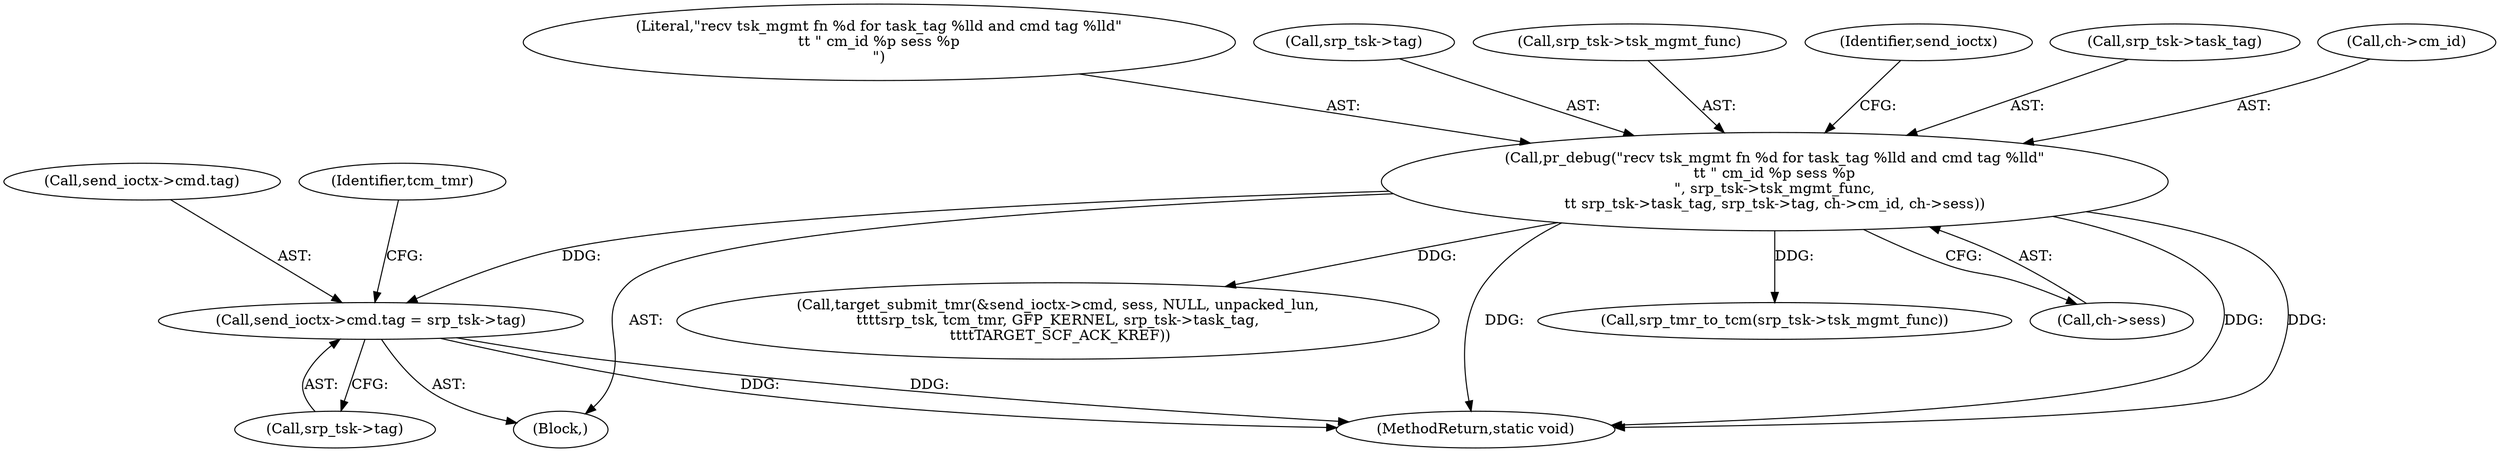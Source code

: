 digraph "0_linux_51093254bf879bc9ce96590400a87897c7498463@API" {
"1000153" [label="(Call,send_ioctx->cmd.tag = srp_tsk->tag)"];
"1000133" [label="(Call,pr_debug(\"recv tsk_mgmt fn %d for task_tag %lld and cmd tag %lld\"\n\t\t \" cm_id %p sess %p\n\", srp_tsk->tsk_mgmt_func,\n\t\t srp_tsk->task_tag, srp_tsk->tag, ch->cm_id, ch->sess))"];
"1000154" [label="(Call,send_ioctx->cmd.tag)"];
"1000183" [label="(Call,target_submit_tmr(&send_ioctx->cmd, sess, NULL, unpacked_lun,\n\t\t\t\tsrp_tsk, tcm_tmr, GFP_KERNEL, srp_tsk->task_tag,\n \t\t\t\tTARGET_SCF_ACK_KREF))"];
"1000153" [label="(Call,send_ioctx->cmd.tag = srp_tsk->tag)"];
"1000133" [label="(Call,pr_debug(\"recv tsk_mgmt fn %d for task_tag %lld and cmd tag %lld\"\n\t\t \" cm_id %p sess %p\n\", srp_tsk->tsk_mgmt_func,\n\t\t srp_tsk->task_tag, srp_tsk->tag, ch->cm_id, ch->sess))"];
"1000134" [label="(Literal,\"recv tsk_mgmt fn %d for task_tag %lld and cmd tag %lld\"\n\t\t \" cm_id %p sess %p\n\")"];
"1000141" [label="(Call,srp_tsk->tag)"];
"1000159" [label="(Call,srp_tsk->tag)"];
"1000105" [label="(Block,)"];
"1000135" [label="(Call,srp_tsk->tsk_mgmt_func)"];
"1000163" [label="(Identifier,tcm_tmr)"];
"1000219" [label="(MethodReturn,static void)"];
"1000164" [label="(Call,srp_tmr_to_tcm(srp_tsk->tsk_mgmt_func))"];
"1000151" [label="(Identifier,send_ioctx)"];
"1000138" [label="(Call,srp_tsk->task_tag)"];
"1000147" [label="(Call,ch->sess)"];
"1000144" [label="(Call,ch->cm_id)"];
"1000153" -> "1000105"  [label="AST: "];
"1000153" -> "1000159"  [label="CFG: "];
"1000154" -> "1000153"  [label="AST: "];
"1000159" -> "1000153"  [label="AST: "];
"1000163" -> "1000153"  [label="CFG: "];
"1000153" -> "1000219"  [label="DDG: "];
"1000153" -> "1000219"  [label="DDG: "];
"1000133" -> "1000153"  [label="DDG: "];
"1000133" -> "1000105"  [label="AST: "];
"1000133" -> "1000147"  [label="CFG: "];
"1000134" -> "1000133"  [label="AST: "];
"1000135" -> "1000133"  [label="AST: "];
"1000138" -> "1000133"  [label="AST: "];
"1000141" -> "1000133"  [label="AST: "];
"1000144" -> "1000133"  [label="AST: "];
"1000147" -> "1000133"  [label="AST: "];
"1000151" -> "1000133"  [label="CFG: "];
"1000133" -> "1000219"  [label="DDG: "];
"1000133" -> "1000219"  [label="DDG: "];
"1000133" -> "1000219"  [label="DDG: "];
"1000133" -> "1000164"  [label="DDG: "];
"1000133" -> "1000183"  [label="DDG: "];
}
